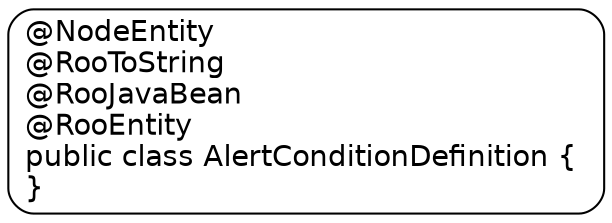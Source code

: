 digraph AlertConditionDefinition {
  node [
    fontname = "Bitstream Vera Sans"
    shape = "Mrecord"
  ]
  edge [
    fontname = "Bitstream Vera Sans"
  ]

  AlertConditionDefinition [
    
    label = "{@NodeEntity\
    \l@RooToString\
    \l@RooJavaBean\
    \l@RooEntity\
    \lpublic class AlertConditionDefinition \{\
    \l\}\
    \l}"
  ]

}
